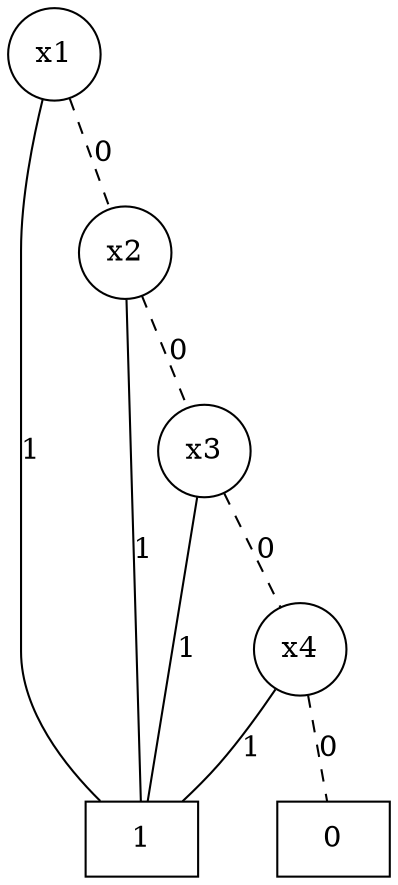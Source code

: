 graph BDD { n139917544502704 [label=0,shape=box]; n139917544505248 [label=1,shape=box]; n139917540517648 [label="x4",shape=circle]; n139917540518224 [label="x3",shape=circle]; n139917540518128 [label="x2",shape=circle]; n139917540517744 [label="x1",shape=circle]; n139917540517648 -- n139917544502704 [label=0,style=dashed]; n139917540517648 -- n139917544505248 [label=1]; n139917540518224 -- n139917540517648 [label=0,style=dashed]; n139917540518224 -- n139917544505248 [label=1]; n139917540518128 -- n139917540518224 [label=0,style=dashed]; n139917540518128 -- n139917544505248 [label=1]; n139917540517744 -- n139917540518128 [label=0,style=dashed]; n139917540517744 -- n139917544505248 [label=1]; }
